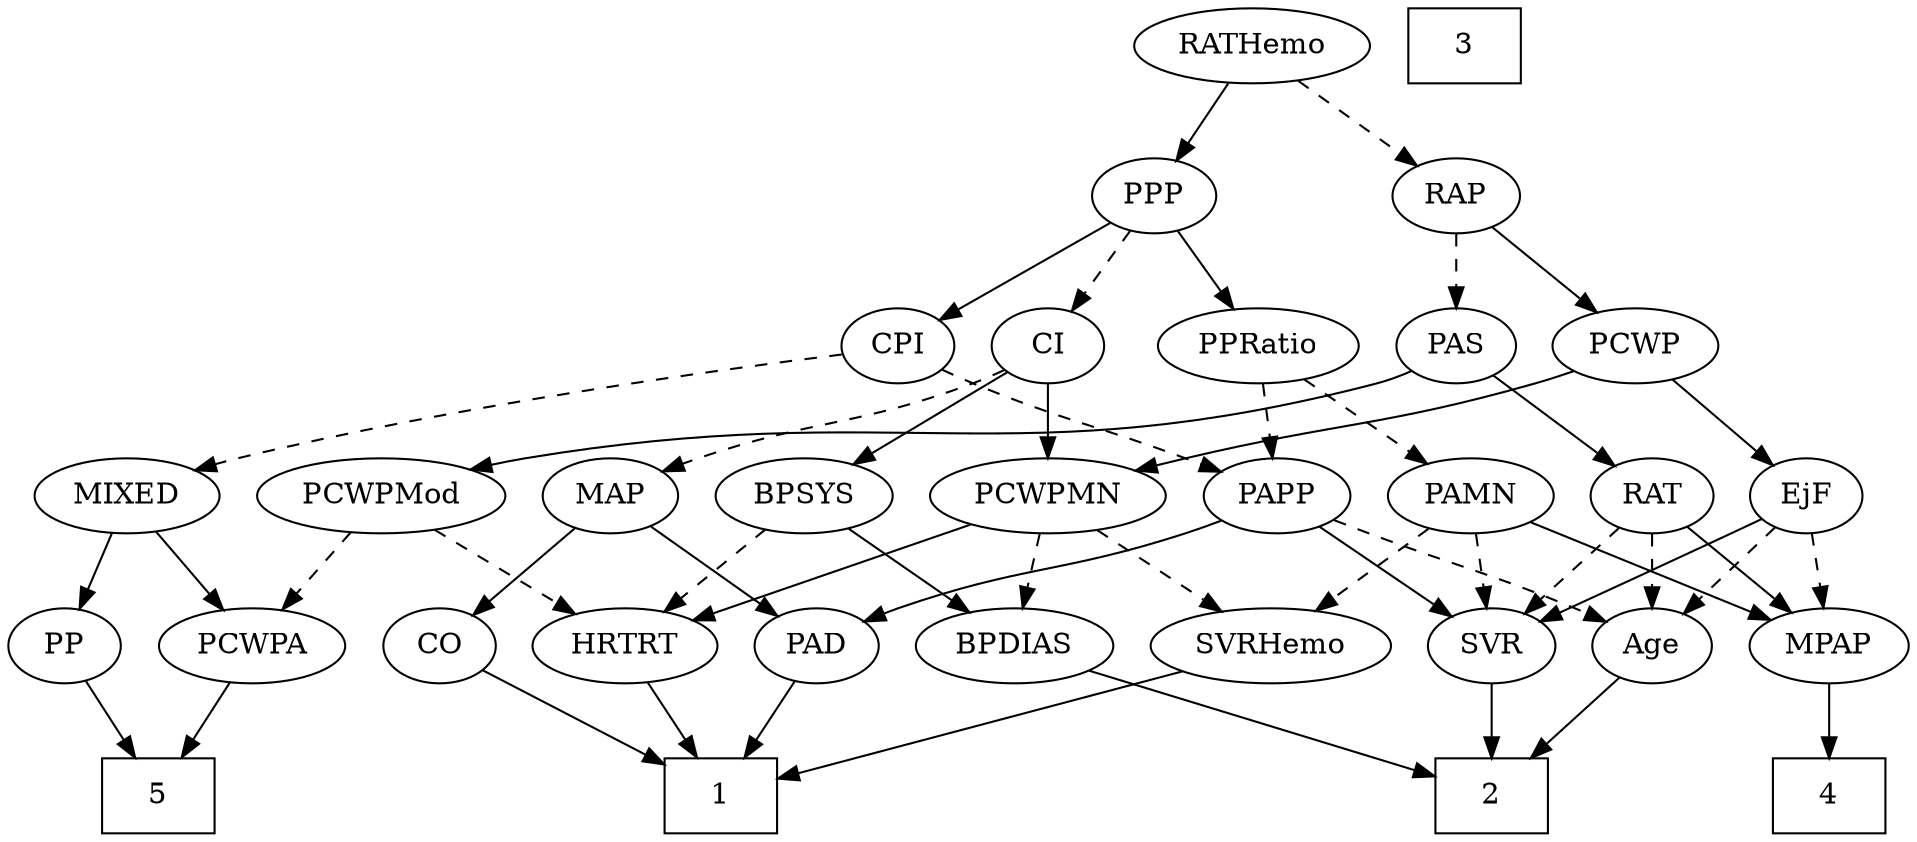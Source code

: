 strict digraph {
	graph [bb="0,0,855.1,396"];
	node [label="\N"];
	1	[height=0.5,
		pos="329,18",
		shape=box,
		width=0.75];
	2	[height=0.5,
		pos="667,18",
		shape=box,
		width=0.75];
	3	[height=0.5,
		pos="654,378",
		shape=box,
		width=0.75];
	4	[height=0.5,
		pos="820,18",
		shape=box,
		width=0.75];
	5	[height=0.5,
		pos="71,18",
		shape=box,
		width=0.75];
	Age	[height=0.5,
		pos="740,90",
		width=0.75];
	Age -> 2	[pos="e,684.85,36.113 725.23,74.834 715.75,65.746 703.2,53.71 692.18,43.141",
		style=solid];
	EjF	[height=0.5,
		pos="812,162",
		width=0.75];
	EjF -> Age	[pos="e,754.8,105.38 797.43,146.83 787.25,136.94 773.48,123.55 761.97,112.36",
		style=dashed];
	MPAP	[height=0.5,
		pos="820,90",
		width=0.97491];
	EjF -> MPAP	[pos="e,818.05,108.1 813.98,143.7 814.86,135.98 815.92,126.71 816.9,118.11",
		style=dashed];
	SVR	[height=0.5,
		pos="667,90",
		width=0.77632];
	EjF -> SVR	[pos="e,688.96,101.6 790.6,150.67 766.22,138.9 726.15,119.56 698.27,106.09",
		style=solid];
	RAP	[height=0.5,
		pos="649,306",
		width=0.77632];
	PAS	[height=0.5,
		pos="649,234",
		width=0.75];
	RAP -> PAS	[pos="e,649,252.1 649,287.7 649,279.98 649,270.71 649,262.11",
		style=dashed];
	PCWP	[height=0.5,
		pos="729,234",
		width=0.97491];
	RAP -> PCWP	[pos="e,712.01,249.87 665.19,290.83 676.46,280.98 691.69,267.65 704.44,256.49",
		style=solid];
	MIXED	[height=0.5,
		pos="69,162",
		width=1.1193];
	PCWPA	[height=0.5,
		pos="114,90",
		width=1.1555];
	MIXED -> PCWPA	[pos="e,103.41,107.47 79.664,144.41 85.1,135.95 91.825,125.49 97.878,116.08",
		style=solid];
	PP	[height=0.5,
		pos="27,90",
		width=0.75];
	MIXED -> PP	[pos="e,36.593,106.99 59.047,144.41 53.899,135.83 47.514,125.19 41.802,115.67",
		style=solid];
	MPAP -> 4	[pos="e,820,36.104 820,71.697 820,63.983 820,54.712 820,46.112",
		style=solid];
	BPSYS	[height=0.5,
		pos="366,162",
		width=1.0471];
	BPDIAS	[height=0.5,
		pos="461,90",
		width=1.1735];
	BPSYS -> BPDIAS	[pos="e,440.69,105.97 385.68,146.5 399.13,136.59 417.17,123.29 432.23,112.2",
		style=solid];
	HRTRT	[height=0.5,
		pos="286,90",
		width=1.1013];
	BPSYS -> HRTRT	[pos="e,303.6,106.4 348.64,145.81 337.71,136.25 323.41,123.74 311.24,113.08",
		style=dashed];
	PAD	[height=0.5,
		pos="372,90",
		width=0.79437];
	PAD -> 1	[pos="e,339.52,36.124 362.03,72.765 356.91,64.44 350.56,54.104 344.8,44.725",
		style=solid];
	CO	[height=0.5,
		pos="201,90",
		width=0.75];
	CO -> 1	[pos="e,301.67,33.948 221.28,77.908 240.45,67.426 269.64,51.463 292.8,38.797",
		style=solid];
	RAT	[height=0.5,
		pos="740,162",
		width=0.75827];
	PAS -> RAT	[pos="e,722.96,176.11 666.12,219.83 679.84,209.27 699.31,194.3 714.82,182.37",
		style=solid];
	PCWPMod	[height=0.5,
		pos="179,162",
		width=1.4443];
	PAS -> PCWPMod	[pos="e,216.5,174.56 628.53,221.85 623.57,219.57 618.2,217.43 613,216 452.43,171.79 403.74,210.47 240,180 235.56,179.17 230.98,178.18 \
226.41,177.08",
		style=solid];
	PAMN	[height=0.5,
		pos="658,162",
		width=1.011];
	PAMN -> MPAP	[pos="e,793.89,102.28 684.39,149.6 711.65,137.82 754.37,119.36 784.56,106.31",
		style=solid];
	PAMN -> SVR	[pos="e,664.8,108.1 660.22,143.7 661.22,135.98 662.41,126.71 663.51,118.11",
		style=dashed];
	SVRHemo	[height=0.5,
		pos="571,90",
		width=1.3902];
	PAMN -> SVRHemo	[pos="e,590.63,106.8 639.55,146.15 627.65,136.58 611.97,123.96 598.6,113.21",
		style=dashed];
	RATHemo	[height=0.5,
		pos="560,378",
		width=1.3721];
	RATHemo -> RAP	[pos="e,632,320.37 579.75,361.46 592.73,351.26 609.82,337.81 623.78,326.84",
		style=dashed];
	PPP	[height=0.5,
		pos="518,306",
		width=0.75];
	RATHemo -> PPP	[pos="e,527.78,323.31 549.83,360.05 544.81,351.68 538.64,341.4 533.08,332.13",
		style=solid];
	CPI	[height=0.5,
		pos="400,234",
		width=0.75];
	CPI -> MIXED	[pos="e,98.842,174.14 373.66,229.38 323.43,222.19 210.68,204.64 118,180 114.87,179.17 111.65,178.23 108.42,177.24",
		style=dashed];
	PAPP	[height=0.5,
		pos="572,162",
		width=0.88464];
	CPI -> PAPP	[pos="e,546.9,173.55 421.19,222.65 426.03,220.39 431.17,218.05 436,216 477.56,198.35 489.03,196.65 531,180 533.1,179.17 535.25,178.31 \
537.41,177.43",
		style=dashed];
	RAT -> Age	[pos="e,740,108.1 740,143.7 740,135.98 740,126.71 740,118.11",
		style=dashed];
	RAT -> MPAP	[pos="e,802.84,106.01 755.81,147.17 767.04,137.34 782.36,123.93 795.22,112.69",
		style=solid];
	RAT -> SVR	[pos="e,682,105.38 725.23,146.83 714.91,136.94 700.94,123.55 689.27,112.36",
		style=dashed];
	SVR -> 2	[pos="e,667,36.104 667,71.697 667,63.983 667,54.712 667,46.112",
		style=solid];
	PCWPMod -> PCWPA	[pos="e,128.99,107.15 163.92,144.76 155.64,135.84 145.21,124.61 136.03,114.72",
		style=dashed];
	PCWPMod -> HRTRT	[pos="e,264.29,105.21 202.22,145.81 217.92,135.54 238.81,121.87 255.8,110.75",
		style=dashed];
	PCWPA -> 5	[pos="e,81.717,36.447 103.81,72.411 98.818,64.285 92.689,54.307 87.085,45.184",
		style=solid];
	PCWPMN	[height=0.5,
		pos="472,162",
		width=1.3902];
	PCWPMN -> SVRHemo	[pos="e,549.43,106.25 493.97,145.46 507.78,135.7 525.78,122.97 540.91,112.28",
		style=dashed];
	PCWPMN -> BPDIAS	[pos="e,463.69,108.1 469.28,143.7 468.07,135.98 466.61,126.71 465.26,118.11",
		style=dashed];
	PCWPMN -> HRTRT	[pos="e,315.59,102.14 438.75,148.49 406.89,136.5 358.8,118.4 325.12,105.72",
		style=solid];
	SVRHemo -> 1	[pos="e,356.06,26.826 533.19,78.062 487.46,64.836 411.01,42.722 365.76,29.633",
		style=solid];
	BPDIAS -> 2	[pos="e,639.96,28.187 493.19,78.062 530.27,65.461 591.09,44.794 630.07,31.549",
		style=solid];
	MAP	[height=0.5,
		pos="280,162",
		width=0.84854];
	MAP -> PAD	[pos="e,354.49,104.33 298.18,147.17 311.96,136.68 331.09,122.13 346.42,110.46",
		style=solid];
	MAP -> CO	[pos="e,216.54,104.77 263.63,146.5 252.18,136.35 236.72,122.65 224.03,111.4",
		style=solid];
	PP -> 5	[pos="e,60.131,36.292 36.984,73.116 42.211,64.801 48.742,54.41 54.681,44.963",
		style=solid];
	PPP -> CPI	[pos="e,419.51,246.58 498.51,293.44 479.38,282.09 450,264.66 428.29,251.78",
		style=solid];
	PPRatio	[height=0.5,
		pos="564,234",
		width=1.1013];
	PPP -> PPRatio	[pos="e,552.96,251.8 528.44,289.12 534.04,280.59 541.07,269.89 547.41,260.25",
		style=solid];
	CI	[height=0.5,
		pos="472,234",
		width=0.75];
	PPP -> CI	[pos="e,482.4,250.82 507.56,289.12 501.8,280.34 494.52,269.26 488.04,259.42",
		style=dashed];
	PPRatio -> PAMN	[pos="e,638.74,177.35 583.93,218.15 597.45,208.09 615.49,194.65 630.39,183.56",
		style=dashed];
	PPRatio -> PAPP	[pos="e,570.05,180.1 565.98,215.7 566.86,207.98 567.92,198.71 568.9,190.11",
		style=dashed];
	PCWP -> EjF	[pos="e,795.83,176.64 746.6,218.15 758.66,207.98 774.8,194.37 788.03,183.21",
		style=solid];
	PCWP -> PCWPMN	[pos="e,509.37,174.08 702.22,221.97 696.58,219.84 690.63,217.74 685,216 617.83,195.28 599.02,197.74 531,180 527.16,179 523.2,177.93 519.22,\
176.84",
		style=solid];
	CI -> BPSYS	[pos="e,387.16,176.98 453.54,220.81 437.56,210.26 414.17,194.81 395.58,182.54",
		style=solid];
	CI -> PCWPMN	[pos="e,472,180.1 472,215.7 472,207.98 472,198.71 472,190.11",
		style=solid];
	CI -> MAP	[pos="e,303.34,173.68 450.9,222.42 446.06,220.17 440.9,217.9 436,216 385.27,196.33 370.02,198.9 319,180 316.92,179.23 314.79,178.4 312.65,\
177.55",
		style=dashed];
	PAPP -> Age	[pos="e,718.78,101.3 597.13,150.51 602.36,148.34 607.86,146.08 613,144 653.31,127.67 664.09,125.3 704,108 705.81,107.22 707.66,106.4 709.52,\
105.56",
		style=dashed];
	PAPP -> PAD	[pos="e,394.3,101.56 547.44,150.33 542.07,148.13 536.37,145.91 531,144 478.13,125.23 462.61,127.5 410,108 407.91,107.22 405.77,106.39 \
403.62,105.52",
		style=solid];
	PAPP -> SVR	[pos="e,649.23,104.09 590.77,147.17 605.1,136.61 625.01,121.94 640.89,110.24",
		style=solid];
	HRTRT -> 1	[pos="e,318.28,36.447 296.19,72.411 301.18,64.285 307.31,54.307 312.92,45.184",
		style=solid];
}
